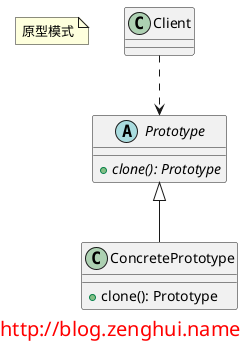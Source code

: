 @startuml

note "原型模式" as name

abstract class Prototype{
    + {abstract} clone(): Prototype
}

class ConcretePrototype{
    + clone(): Prototype
}

Prototype <|-- ConcretePrototype



class Client{
}

Client ..> Prototype


footer
<font size="20" color="red">http://blog.zenghui.name</font>
endfooter

@enduml